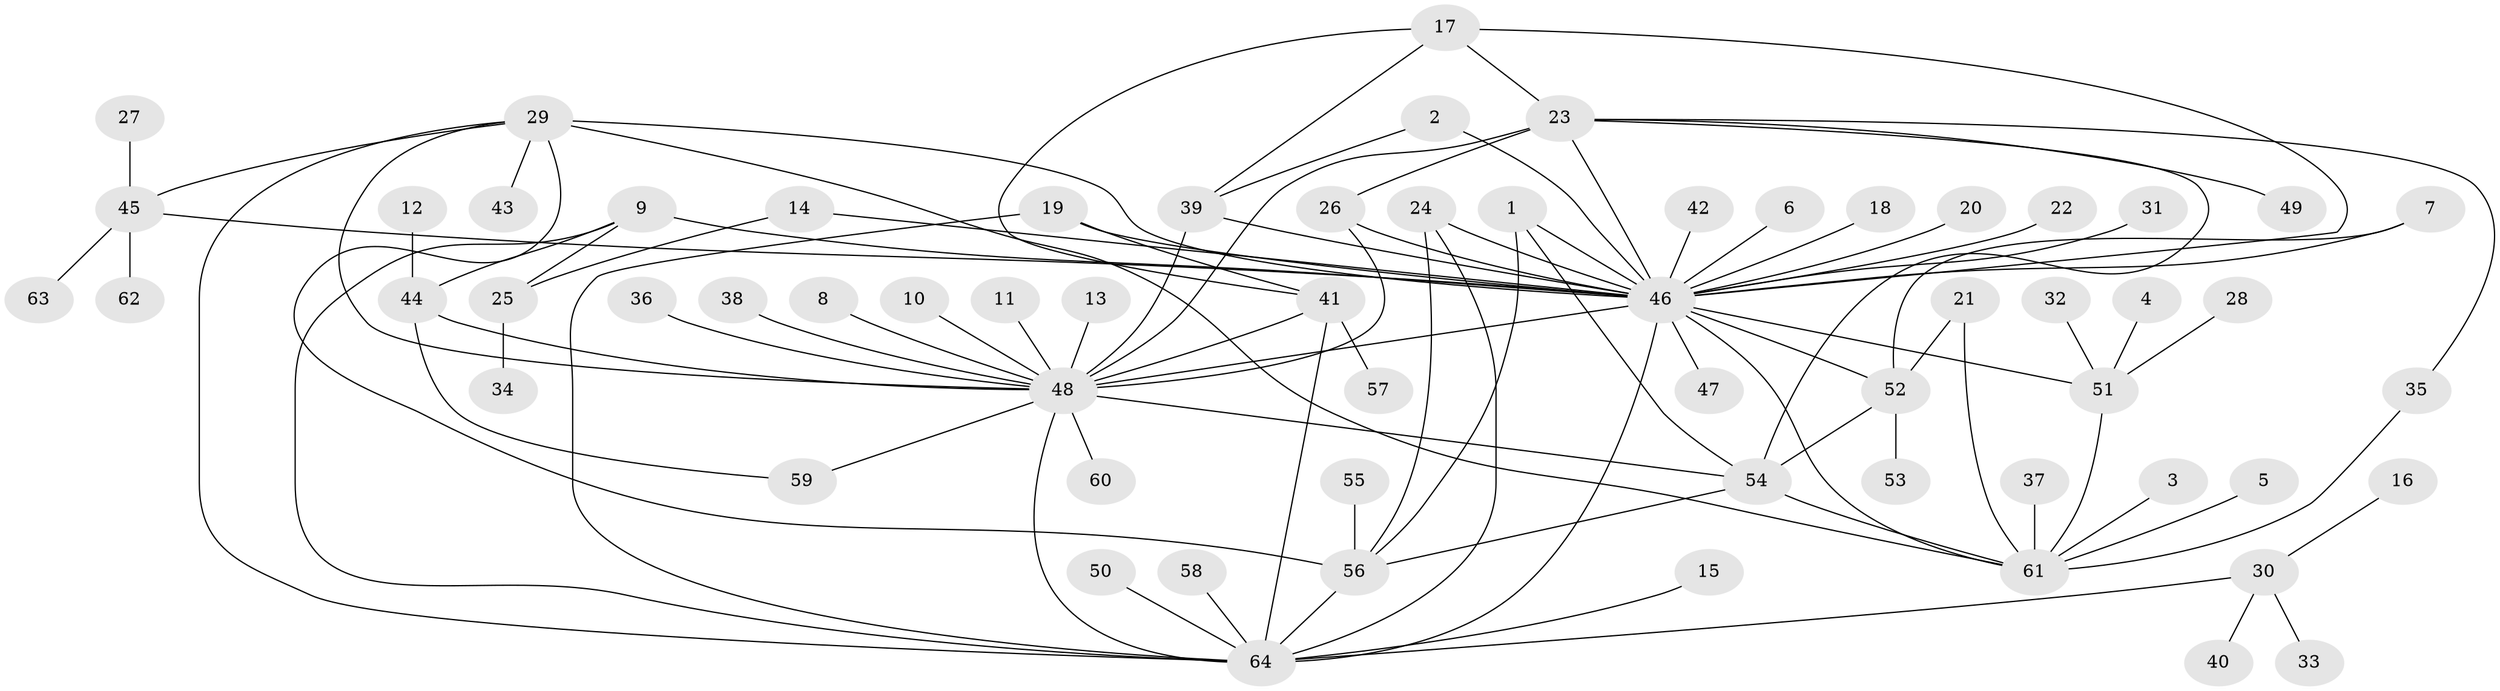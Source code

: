 // original degree distribution, {3: 0.1328125, 26: 0.0078125, 7: 0.0234375, 10: 0.0078125, 19: 0.0078125, 8: 0.0078125, 4: 0.03125, 9: 0.015625, 2: 0.203125, 1: 0.484375, 6: 0.0234375, 5: 0.046875, 11: 0.0078125}
// Generated by graph-tools (version 1.1) at 2025/49/03/09/25 03:49:47]
// undirected, 64 vertices, 96 edges
graph export_dot {
graph [start="1"]
  node [color=gray90,style=filled];
  1;
  2;
  3;
  4;
  5;
  6;
  7;
  8;
  9;
  10;
  11;
  12;
  13;
  14;
  15;
  16;
  17;
  18;
  19;
  20;
  21;
  22;
  23;
  24;
  25;
  26;
  27;
  28;
  29;
  30;
  31;
  32;
  33;
  34;
  35;
  36;
  37;
  38;
  39;
  40;
  41;
  42;
  43;
  44;
  45;
  46;
  47;
  48;
  49;
  50;
  51;
  52;
  53;
  54;
  55;
  56;
  57;
  58;
  59;
  60;
  61;
  62;
  63;
  64;
  1 -- 46 [weight=1.0];
  1 -- 54 [weight=1.0];
  1 -- 56 [weight=1.0];
  2 -- 39 [weight=1.0];
  2 -- 46 [weight=1.0];
  3 -- 61 [weight=1.0];
  4 -- 51 [weight=1.0];
  5 -- 61 [weight=1.0];
  6 -- 46 [weight=1.0];
  7 -- 46 [weight=1.0];
  7 -- 52 [weight=1.0];
  8 -- 48 [weight=1.0];
  9 -- 25 [weight=1.0];
  9 -- 44 [weight=1.0];
  9 -- 46 [weight=2.0];
  9 -- 64 [weight=1.0];
  10 -- 48 [weight=1.0];
  11 -- 48 [weight=1.0];
  12 -- 44 [weight=1.0];
  13 -- 48 [weight=1.0];
  14 -- 25 [weight=1.0];
  14 -- 46 [weight=1.0];
  15 -- 64 [weight=1.0];
  16 -- 30 [weight=1.0];
  17 -- 23 [weight=1.0];
  17 -- 39 [weight=1.0];
  17 -- 41 [weight=1.0];
  17 -- 46 [weight=1.0];
  18 -- 46 [weight=1.0];
  19 -- 41 [weight=1.0];
  19 -- 46 [weight=1.0];
  19 -- 64 [weight=1.0];
  20 -- 46 [weight=1.0];
  21 -- 52 [weight=1.0];
  21 -- 61 [weight=1.0];
  22 -- 46 [weight=1.0];
  23 -- 26 [weight=1.0];
  23 -- 35 [weight=1.0];
  23 -- 46 [weight=1.0];
  23 -- 48 [weight=2.0];
  23 -- 49 [weight=1.0];
  23 -- 54 [weight=1.0];
  24 -- 46 [weight=1.0];
  24 -- 56 [weight=1.0];
  24 -- 64 [weight=1.0];
  25 -- 34 [weight=1.0];
  26 -- 46 [weight=1.0];
  26 -- 48 [weight=1.0];
  27 -- 45 [weight=1.0];
  28 -- 51 [weight=1.0];
  29 -- 43 [weight=1.0];
  29 -- 45 [weight=1.0];
  29 -- 46 [weight=2.0];
  29 -- 48 [weight=1.0];
  29 -- 56 [weight=1.0];
  29 -- 61 [weight=1.0];
  29 -- 64 [weight=1.0];
  30 -- 33 [weight=1.0];
  30 -- 40 [weight=1.0];
  30 -- 64 [weight=1.0];
  31 -- 46 [weight=1.0];
  32 -- 51 [weight=1.0];
  35 -- 61 [weight=1.0];
  36 -- 48 [weight=1.0];
  37 -- 61 [weight=1.0];
  38 -- 48 [weight=1.0];
  39 -- 46 [weight=1.0];
  39 -- 48 [weight=1.0];
  41 -- 48 [weight=1.0];
  41 -- 57 [weight=1.0];
  41 -- 64 [weight=1.0];
  42 -- 46 [weight=1.0];
  44 -- 48 [weight=1.0];
  44 -- 59 [weight=1.0];
  45 -- 46 [weight=1.0];
  45 -- 62 [weight=1.0];
  45 -- 63 [weight=1.0];
  46 -- 47 [weight=1.0];
  46 -- 48 [weight=1.0];
  46 -- 51 [weight=1.0];
  46 -- 52 [weight=1.0];
  46 -- 61 [weight=1.0];
  46 -- 64 [weight=1.0];
  48 -- 54 [weight=1.0];
  48 -- 59 [weight=1.0];
  48 -- 60 [weight=1.0];
  48 -- 64 [weight=1.0];
  50 -- 64 [weight=1.0];
  51 -- 61 [weight=1.0];
  52 -- 53 [weight=1.0];
  52 -- 54 [weight=2.0];
  54 -- 56 [weight=1.0];
  54 -- 61 [weight=1.0];
  55 -- 56 [weight=1.0];
  56 -- 64 [weight=2.0];
  58 -- 64 [weight=1.0];
}
